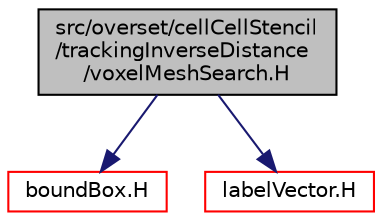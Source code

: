 digraph "src/overset/cellCellStencil/trackingInverseDistance/voxelMeshSearch.H"
{
  bgcolor="transparent";
  edge [fontname="Helvetica",fontsize="10",labelfontname="Helvetica",labelfontsize="10"];
  node [fontname="Helvetica",fontsize="10",shape=record];
  Node1 [label="src/overset/cellCellStencil\l/trackingInverseDistance\l/voxelMeshSearch.H",height=0.2,width=0.4,color="black", fillcolor="grey75", style="filled" fontcolor="black"];
  Node1 -> Node2 [color="midnightblue",fontsize="10",style="solid",fontname="Helvetica"];
  Node2 [label="boundBox.H",height=0.2,width=0.4,color="red",URL="$boundBox_8H.html"];
  Node1 -> Node3 [color="midnightblue",fontsize="10",style="solid",fontname="Helvetica"];
  Node3 [label="labelVector.H",height=0.2,width=0.4,color="red",URL="$labelVector_8H.html"];
}
